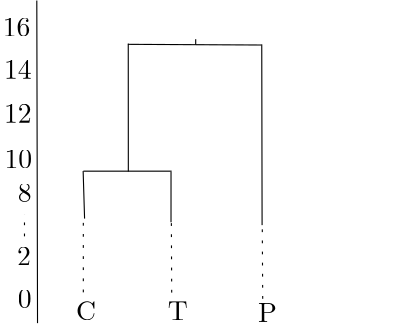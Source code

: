 <?xml version="1.0"?>
<!DOCTYPE ipe SYSTEM "ipe.dtd">
<ipe version="70010" creator="Ipe 7.0.10">
<info created="D:20090721111332" modified="D:20100809144402"/>
<ipestyle name="ipe6">
<symbol name="mark/circle(sx)" transformations="translations">
<path fill="sym-stroke">
0.6 0 0 0.6 0 0 e
0.4 0 0 0.4 0 0 e
</path>
</symbol>
<symbol name="mark/disk(sx)" transformations="translations">
<path fill="sym-stroke">
0.6 0 0 0.6 0 0 e
</path>
</symbol>
<symbol name="mark/fdisk(sfx)" transformations="translations">
<group>
<path fill="sym-stroke" fillrule="eofill">
0.6 0 0 0.6 0 0 e
0.4 0 0 0.4 0 0 e
</path>
<path fill="sym-fill">
0.4 0 0 0.4 0 0 e
</path>
</group>
</symbol>
<symbol name="mark/box(sx)" transformations="translations">
<path fill="sym-stroke" fillrule="eofill">
-0.6 -0.6 m
0.6 -0.6 l
0.6 0.6 l
-0.6 0.6 l
h
-0.4 -0.4 m
0.4 -0.4 l
0.4 0.4 l
-0.4 0.4 l
h
</path>
</symbol>
<symbol name="mark/square(sx)" transformations="translations">
<path fill="sym-stroke">
-0.6 -0.6 m
0.6 -0.6 l
0.6 0.6 l
-0.6 0.6 l
h
</path>
</symbol>
<symbol name="mark/fsquare(sfx)" transformations="translations">
<group>
<path fill="sym-stroke" fillrule="eofill">
-0.6 -0.6 m
0.6 -0.6 l
0.6 0.6 l
-0.6 0.6 l
0 -0.4 m
0.4 -0.4 l
0.4 0.4 l
-0.4 0.4 l
h
</path>
<path fill="sym-fill">
-0.4 -0.4 m
0.4 -0.4 l
0.4 0.4 l
-0.4 0.4 l
h
</path>
</group>
</symbol>
<symbol name="mark/cross(sx)" transformations="translations">
<group>
<path fill="sym-stroke">
-0.43 -0.57 m
0.57 0.43 l
0.43 0.57 l
-0.57 -0.43 l
h
</path>
<path fill="sym-stroke">
-0.43 0.57 m
0.57 -0.43 l
0.43 -0.57 l
-0.57 0.43 l
h
</path>
</group>
</symbol>
<pen name="heavier" value="0.8"/>
<pen name="fat" value="1.2"/>
<pen name="ultrafat" value="2"/>
<symbolsize name="large" value="5"/>
<symbolsize name="small" value="2"/>
<symbolsize name="tiny" value="1.1"/>
<arrowsize name="large" value="10"/>
<arrowsize name="small" value="5"/>
<arrowsize name="tiny" value="3"/>
<color name="red" value="1 0 0"/>
<color name="green" value="0 1 0"/>
<color name="blue" value="0 0 1"/>
<color name="yellow" value="1 1 0"/>
<color name="gray1" value="0.125"/>
<color name="gray2" value="0.25"/>
<color name="gray3" value="0.375"/>
<color name="gray4" value="0.5"/>
<color name="gray5" value="0.625"/>
<color name="gray6" value="0.75"/>
<color name="gray7" value="0.875"/>
<dashstyle name="dashed" value="[4] 0"/>
<dashstyle name="dotted" value="[1 3] 0"/>
<dashstyle name="dash dotted" value="[4 2 1 2] 0"/>
<dashstyle name="dash dot dotted" value="[4 2 1 2 1 2] 0"/>
<textsize name="large" value="\large"/>
<textsize name="Large" value="\Large"/>
<textsize name="LARGE" value="\LARGE"/>
<textsize name="huge" value="\huge"/>
<textsize name="Huge" value="\Huge"/>
<textsize name="small" value="\small"/>
<textsize name="footnote" value="\footnotesize"/>
<textsize name="tiny" value="\tiny"/>
<textstyle name="center" begin="\begin{center}" end="\end{center}"/>
<textstyle name="itemize" begin="\begin{itemize}" end="\end{itemize}"/>
<textstyle name="item" begin="\begin{itemize}\item{}" end="\end{itemize}"/>
</ipestyle>
<page>
<layer name="alpha"/>
<view layers="alpha" active="alpha"/>
<path layer="alpha" matrix="-0.960471 0 0 0.808984 469.614 24.885" stroke="black">
240.018 319.721 m
239.749 176.169 l
</path>
<text matrix="1 0 0 1 -1.36745 -3.87257" transformations="translations" pos="233.554 176.708" stroke="black" type="label" width="4.981" height="6.42" depth="0" valign="baseline">0</text>
<text matrix="1 0 0 1 -2.26208 -7.6088" transformations="translations" pos="255.419 176.036" stroke="black" type="label" width="7.195" height="6.808" depth="0" valign="baseline">C</text>
<text matrix="1 0 0 1 -2.26208 -8.22573" transformations="translations" pos="288.527 176.653" stroke="black" type="label" width="7.195" height="6.808" depth="0" valign="baseline">T</text>
<text matrix="1 0 0 0.924645 -1.23386 5.03938" transformations="translations" pos="319.991 176.036" stroke="black" type="label" width="6.78" height="6.808" depth="0" valign="baseline">P</text>
<path matrix="0 0 0 0.928571 234.649 12.8531" stroke="black" dash="dotted">
233.415 200.096 m
233.415 208.734 l
</path>
<text transformations="translations" pos="232.181 210.996" stroke="black" type="label" width="4.981" height="6.42" depth="0" valign="baseline">8</text>
<text matrix="1 0 0 1 -5.14108 -0.822573" transformations="translations" pos="232.592 223.951" stroke="black" type="label" width="9.963" height="6.42" depth="0" valign="baseline">10</text>
<text matrix="1 0 0 1 -7.40315 -0.411286" transformations="translations" pos="234.649 239.991" stroke="black" type="label" width="9.963" height="6.42" depth="0" valign="baseline">12</text>
<text matrix="1 0 0 1 -5.75801 -0.822573" transformations="translations" pos="233.004 256.237" stroke="black" type="label" width="9.963" height="6.42" depth="0" valign="baseline">14</text>
<text matrix="1 0 0 1 -5.75801 -1.02822" transformations="translations" pos="232.592 271.66" stroke="black" type="label" width="9.963" height="6.42" depth="0" valign="baseline">16</text>
<text matrix="1 0 0 1 -2.26208 -2.26208" transformations="translations" pos="234.237 190.431" stroke="black" type="label" width="4.981" height="6.42" depth="0" valign="baseline">2</text>
<path stroke="black" dash="dotted">
255.83 178.504 m
255.83 205.855 l
</path>
<path stroke="black" dash="dotted">
287.646 178.4 m
287.524 204.318 l
</path>
<path matrix="-4.22706 0 0 1.27801 1336.9 -57.0048" stroke="black">
255.643 205.048 m
255.765 218.433 l
</path>
<path matrix="-0.0301724 0 0 1.23432 296.074 -47.7327" stroke="black">
287.524 203.71 m
287.402 218.433 l
</path>
<path stroke="black" dash="dotted">
320.409 176.167 m
320.25 202.742 l
</path>
<path matrix="-0.0774597 0 0 1.47795 293.064 -101.286" stroke="black">
271.529 218.719 m
271.845 249.882 l
</path>
<path stroke="black">
374.487 206.581 m
374.487 206.581 l
</path>
<path stroke="black">
320.188 202.683 m
320.065 267.775 l
</path>
<path stroke="black">
271.889 267.775 m
319.942 267.53 l
</path>
<path stroke="black">
296.284 267.653 m
296.284 269.614 l
</path>
<path stroke="black">
255.841 222.106 m
287.622 222.106 l
</path>
</page>
</ipe>
